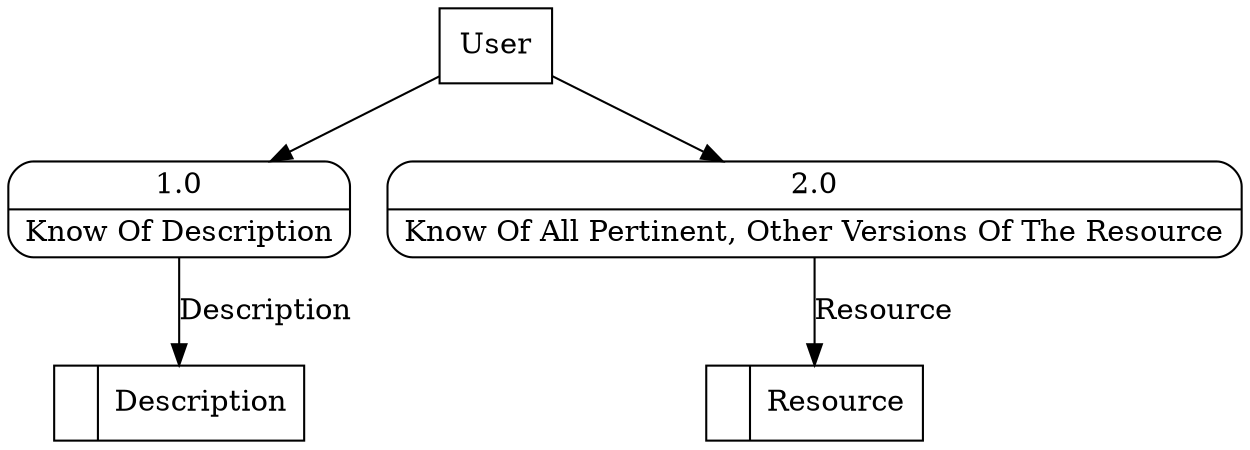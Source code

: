 digraph dfd2{ 
node[shape=record]
200 [label="<f0>  |<f1> Description " ];
201 [label="<f0>  |<f1> Resource " ];
202 [label="User" shape=box];
203 [label="{<f0> 1.0|<f1> Know Of Description }" shape=Mrecord];
204 [label="{<f0> 2.0|<f1> Know Of All Pertinent, Other Versions Of The Resource }" shape=Mrecord];
202 -> 203
202 -> 204
203 -> 200 [label="Description"]
204 -> 201 [label="Resource"]
}
